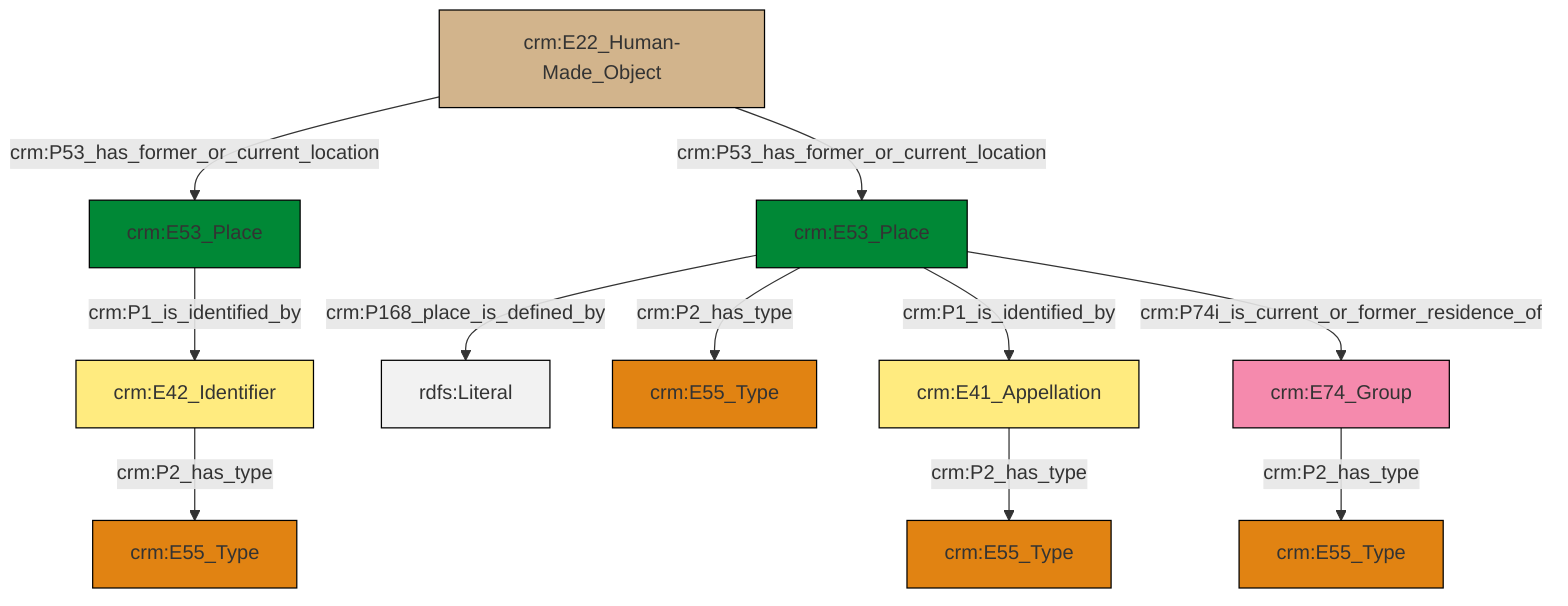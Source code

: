 graph TD
classDef Literal fill:#f2f2f2,stroke:#000000;
classDef CRM_Entity fill:#FFFFFF,stroke:#000000;
classDef Temporal_Entity fill:#00C9E6, stroke:#000000;
classDef Type fill:#E18312, stroke:#000000;
classDef Time-Span fill:#2C9C91, stroke:#000000;
classDef Appellation fill:#FFEB7F, stroke:#000000;
classDef Place fill:#008836, stroke:#000000;
classDef Persistent_Item fill:#B266B2, stroke:#000000;
classDef Conceptual_Object fill:#FFD700, stroke:#000000;
classDef Physical_Thing fill:#D2B48C, stroke:#000000;
classDef Actor fill:#f58aad, stroke:#000000;
classDef PC_Classes fill:#4ce600, stroke:#000000;
classDef Multi fill:#cccccc,stroke:#000000;

2["crm:E53_Place"]:::Place -->|crm:P1_is_identified_by| 6["crm:E42_Identifier"]:::Appellation
6["crm:E42_Identifier"]:::Appellation -->|crm:P2_has_type| 4["crm:E55_Type"]:::Type
10["crm:E22_Human-Made_Object"]:::Physical_Thing -->|crm:P53_has_former_or_current_location| 2["crm:E53_Place"]:::Place
13["crm:E74_Group"]:::Actor -->|crm:P2_has_type| 14["crm:E55_Type"]:::Type
8["crm:E53_Place"]:::Place -->|crm:P168_place_is_defined_by| 15[rdfs:Literal]:::Literal
18["crm:E41_Appellation"]:::Appellation -->|crm:P2_has_type| 11["crm:E55_Type"]:::Type
10["crm:E22_Human-Made_Object"]:::Physical_Thing -->|crm:P53_has_former_or_current_location| 8["crm:E53_Place"]:::Place
8["crm:E53_Place"]:::Place -->|crm:P2_has_type| 0["crm:E55_Type"]:::Type
8["crm:E53_Place"]:::Place -->|crm:P1_is_identified_by| 18["crm:E41_Appellation"]:::Appellation
8["crm:E53_Place"]:::Place -->|crm:P74i_is_current_or_former_residence_of| 13["crm:E74_Group"]:::Actor
